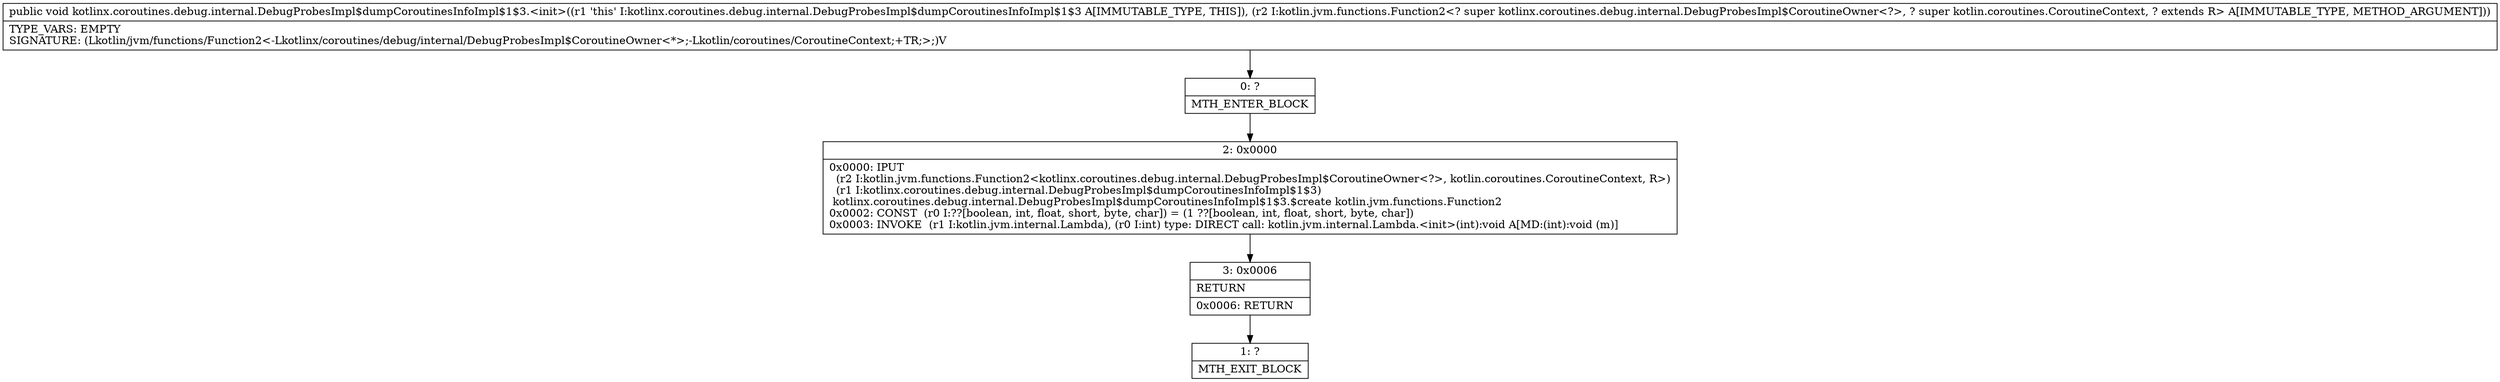 digraph "CFG forkotlinx.coroutines.debug.internal.DebugProbesImpl$dumpCoroutinesInfoImpl$1$3.\<init\>(Lkotlin\/jvm\/functions\/Function2;)V" {
Node_0 [shape=record,label="{0\:\ ?|MTH_ENTER_BLOCK\l}"];
Node_2 [shape=record,label="{2\:\ 0x0000|0x0000: IPUT  \l  (r2 I:kotlin.jvm.functions.Function2\<kotlinx.coroutines.debug.internal.DebugProbesImpl$CoroutineOwner\<?\>, kotlin.coroutines.CoroutineContext, R\>)\l  (r1 I:kotlinx.coroutines.debug.internal.DebugProbesImpl$dumpCoroutinesInfoImpl$1$3)\l kotlinx.coroutines.debug.internal.DebugProbesImpl$dumpCoroutinesInfoImpl$1$3.$create kotlin.jvm.functions.Function2 \l0x0002: CONST  (r0 I:??[boolean, int, float, short, byte, char]) = (1 ??[boolean, int, float, short, byte, char]) \l0x0003: INVOKE  (r1 I:kotlin.jvm.internal.Lambda), (r0 I:int) type: DIRECT call: kotlin.jvm.internal.Lambda.\<init\>(int):void A[MD:(int):void (m)]\l}"];
Node_3 [shape=record,label="{3\:\ 0x0006|RETURN\l|0x0006: RETURN   \l}"];
Node_1 [shape=record,label="{1\:\ ?|MTH_EXIT_BLOCK\l}"];
MethodNode[shape=record,label="{public void kotlinx.coroutines.debug.internal.DebugProbesImpl$dumpCoroutinesInfoImpl$1$3.\<init\>((r1 'this' I:kotlinx.coroutines.debug.internal.DebugProbesImpl$dumpCoroutinesInfoImpl$1$3 A[IMMUTABLE_TYPE, THIS]), (r2 I:kotlin.jvm.functions.Function2\<? super kotlinx.coroutines.debug.internal.DebugProbesImpl$CoroutineOwner\<?\>, ? super kotlin.coroutines.CoroutineContext, ? extends R\> A[IMMUTABLE_TYPE, METHOD_ARGUMENT]))  | TYPE_VARS: EMPTY\lSIGNATURE: (Lkotlin\/jvm\/functions\/Function2\<\-Lkotlinx\/coroutines\/debug\/internal\/DebugProbesImpl$CoroutineOwner\<*\>;\-Lkotlin\/coroutines\/CoroutineContext;+TR;\>;)V\l}"];
MethodNode -> Node_0;Node_0 -> Node_2;
Node_2 -> Node_3;
Node_3 -> Node_1;
}

